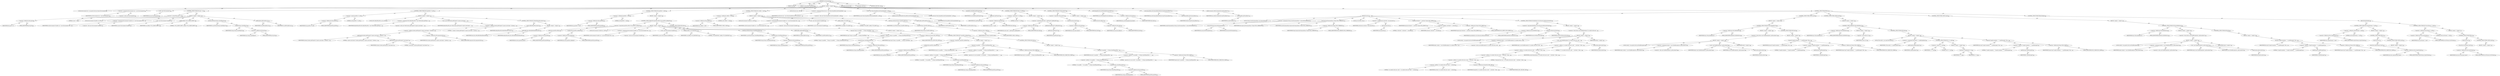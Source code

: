 digraph "runCommand" {  
"111669149703" [label = <(METHOD,runCommand)<SUB>296</SUB>> ]
"115964116998" [label = <(PARAM,this)<SUB>296</SUB>> ]
"115964117030" [label = <(PARAM,Commandline toExecute)<SUB>296</SUB>> ]
"25769803805" [label = <(BLOCK,&lt;empty&gt;,&lt;empty&gt;)<SUB>296</SUB>> ]
"94489280523" [label = <(LOCAL,Environment env: org.apache.tools.ant.types.Environment)<SUB>304</SUB>> ]
"30064771172" [label = <(&lt;operator&gt;.assignment,Environment env = new Environment())<SUB>304</SUB>> ]
"68719476870" [label = <(IDENTIFIER,env,Environment env = new Environment())<SUB>304</SUB>> ]
"30064771173" [label = <(&lt;operator&gt;.alloc,new Environment())<SUB>304</SUB>> ]
"30064771174" [label = <(&lt;init&gt;,new Environment())<SUB>304</SUB>> ]
"68719476871" [label = <(IDENTIFIER,env,new Environment())<SUB>304</SUB>> ]
"47244640267" [label = <(CONTROL_STRUCTURE,IF,if (port &gt; 0))<SUB>306</SUB>> ]
"30064771175" [label = <(&lt;operator&gt;.greaterThan,port &gt; 0)<SUB>306</SUB>> ]
"30064771176" [label = <(&lt;operator&gt;.fieldAccess,this.port)<SUB>306</SUB>> ]
"68719476872" [label = <(IDENTIFIER,this,port &gt; 0)> ]
"55834574878" [label = <(FIELD_IDENTIFIER,port,port)<SUB>306</SUB>> ]
"90194313230" [label = <(LITERAL,0,port &gt; 0)<SUB>306</SUB>> ]
"25769803806" [label = <(BLOCK,&lt;empty&gt;,&lt;empty&gt;)<SUB>306</SUB>> ]
"94489280524" [label = <(LOCAL,Environment.Variable var: ANY)<SUB>307</SUB>> ]
"30064771177" [label = <(&lt;operator&gt;.assignment,Environment.Variable var = new Environment.Vari...)<SUB>307</SUB>> ]
"68719476873" [label = <(IDENTIFIER,var,Environment.Variable var = new Environment.Vari...)<SUB>307</SUB>> ]
"30064771178" [label = <(&lt;operator&gt;.alloc,new Environment.Variable())<SUB>307</SUB>> ]
"30064771179" [label = <(&lt;init&gt;,new Environment.Variable())<SUB>307</SUB>> ]
"68719476874" [label = <(IDENTIFIER,var,new Environment.Variable())<SUB>307</SUB>> ]
"30064771180" [label = <(setKey,setKey(&quot;CVS_CLIENT_PORT&quot;))<SUB>308</SUB>> ]
"68719476875" [label = <(IDENTIFIER,var,setKey(&quot;CVS_CLIENT_PORT&quot;))<SUB>308</SUB>> ]
"90194313231" [label = <(LITERAL,&quot;CVS_CLIENT_PORT&quot;,setKey(&quot;CVS_CLIENT_PORT&quot;))<SUB>308</SUB>> ]
"30064771181" [label = <(setValue,setValue(String.valueOf(port)))<SUB>309</SUB>> ]
"68719476876" [label = <(IDENTIFIER,var,setValue(String.valueOf(port)))<SUB>309</SUB>> ]
"30064771182" [label = <(valueOf,String.valueOf(port))<SUB>309</SUB>> ]
"68719476877" [label = <(IDENTIFIER,String,String.valueOf(port))<SUB>309</SUB>> ]
"30064771183" [label = <(&lt;operator&gt;.fieldAccess,this.port)<SUB>309</SUB>> ]
"68719476878" [label = <(IDENTIFIER,this,String.valueOf(port))> ]
"55834574879" [label = <(FIELD_IDENTIFIER,port,port)<SUB>309</SUB>> ]
"30064771184" [label = <(addVariable,addVariable(var))<SUB>310</SUB>> ]
"68719476879" [label = <(IDENTIFIER,env,addVariable(var))<SUB>310</SUB>> ]
"68719476880" [label = <(IDENTIFIER,var,addVariable(var))<SUB>310</SUB>> ]
"47244640268" [label = <(CONTROL_STRUCTURE,IF,if (passFile == null))<SUB>317</SUB>> ]
"30064771185" [label = <(&lt;operator&gt;.equals,passFile == null)<SUB>317</SUB>> ]
"30064771186" [label = <(&lt;operator&gt;.fieldAccess,this.passFile)<SUB>317</SUB>> ]
"68719476881" [label = <(IDENTIFIER,this,passFile == null)> ]
"55834574880" [label = <(FIELD_IDENTIFIER,passFile,passFile)<SUB>317</SUB>> ]
"90194313232" [label = <(LITERAL,null,passFile == null)<SUB>317</SUB>> ]
"25769803807" [label = <(BLOCK,&lt;empty&gt;,&lt;empty&gt;)<SUB>317</SUB>> ]
"94489280525" [label = <(LOCAL,File defaultPassFile: java.io.File)<SUB>319</SUB>> ]
"30064771187" [label = <(&lt;operator&gt;.assignment,File defaultPassFile = new File(System.getPrope...)<SUB>319</SUB>> ]
"68719476882" [label = <(IDENTIFIER,defaultPassFile,File defaultPassFile = new File(System.getPrope...)<SUB>319</SUB>> ]
"30064771188" [label = <(&lt;operator&gt;.alloc,new File(System.getProperty(&quot;cygwin.user.home&quot;,...)<SUB>319</SUB>> ]
"30064771189" [label = <(&lt;init&gt;,new File(System.getProperty(&quot;cygwin.user.home&quot;,...)<SUB>319</SUB>> ]
"68719476883" [label = <(IDENTIFIER,defaultPassFile,new File(System.getProperty(&quot;cygwin.user.home&quot;,...)<SUB>319</SUB>> ]
"30064771190" [label = <(&lt;operator&gt;.addition,System.getProperty(&quot;cygwin.user.home&quot;, System.g...)<SUB>320</SUB>> ]
"30064771191" [label = <(&lt;operator&gt;.addition,System.getProperty(&quot;cygwin.user.home&quot;, System.g...)<SUB>320</SUB>> ]
"30064771192" [label = <(getProperty,System.getProperty(&quot;cygwin.user.home&quot;, System.g...)<SUB>320</SUB>> ]
"68719476884" [label = <(IDENTIFIER,System,System.getProperty(&quot;cygwin.user.home&quot;, System.g...)<SUB>320</SUB>> ]
"90194313233" [label = <(LITERAL,&quot;cygwin.user.home&quot;,System.getProperty(&quot;cygwin.user.home&quot;, System.g...)<SUB>320</SUB>> ]
"30064771193" [label = <(getProperty,System.getProperty(&quot;user.home&quot;))<SUB>321</SUB>> ]
"68719476885" [label = <(IDENTIFIER,System,System.getProperty(&quot;user.home&quot;))<SUB>321</SUB>> ]
"90194313234" [label = <(LITERAL,&quot;user.home&quot;,System.getProperty(&quot;user.home&quot;))<SUB>321</SUB>> ]
"30064771194" [label = <(&lt;operator&gt;.fieldAccess,File.separatorChar)<SUB>322</SUB>> ]
"68719476886" [label = <(IDENTIFIER,File,System.getProperty(&quot;cygwin.user.home&quot;, System.g...)<SUB>322</SUB>> ]
"55834574881" [label = <(FIELD_IDENTIFIER,separatorChar,separatorChar)<SUB>322</SUB>> ]
"90194313235" [label = <(LITERAL,&quot;.cvspass&quot;,System.getProperty(&quot;cygwin.user.home&quot;, System.g...)<SUB>322</SUB>> ]
"47244640269" [label = <(CONTROL_STRUCTURE,IF,if (defaultPassFile.exists()))<SUB>324</SUB>> ]
"30064771195" [label = <(exists,defaultPassFile.exists())<SUB>324</SUB>> ]
"68719476887" [label = <(IDENTIFIER,defaultPassFile,defaultPassFile.exists())<SUB>324</SUB>> ]
"25769803808" [label = <(BLOCK,&lt;empty&gt;,&lt;empty&gt;)<SUB>324</SUB>> ]
"30064771196" [label = <(setPassfile,this.setPassfile(defaultPassFile))<SUB>325</SUB>> ]
"68719476756" [label = <(IDENTIFIER,this,this.setPassfile(defaultPassFile))<SUB>325</SUB>> ]
"68719476888" [label = <(IDENTIFIER,defaultPassFile,this.setPassfile(defaultPassFile))<SUB>325</SUB>> ]
"47244640270" [label = <(CONTROL_STRUCTURE,IF,if (passFile != null))<SUB>329</SUB>> ]
"30064771197" [label = <(&lt;operator&gt;.notEquals,passFile != null)<SUB>329</SUB>> ]
"30064771198" [label = <(&lt;operator&gt;.fieldAccess,this.passFile)<SUB>329</SUB>> ]
"68719476889" [label = <(IDENTIFIER,this,passFile != null)> ]
"55834574882" [label = <(FIELD_IDENTIFIER,passFile,passFile)<SUB>329</SUB>> ]
"90194313236" [label = <(LITERAL,null,passFile != null)<SUB>329</SUB>> ]
"25769803809" [label = <(BLOCK,&lt;empty&gt;,&lt;empty&gt;)<SUB>329</SUB>> ]
"47244640271" [label = <(CONTROL_STRUCTURE,IF,if (passFile.isFile() &amp;&amp; passFile.canRead()))<SUB>330</SUB>> ]
"30064771199" [label = <(&lt;operator&gt;.logicalAnd,passFile.isFile() &amp;&amp; passFile.canRead())<SUB>330</SUB>> ]
"30064771200" [label = <(isFile,this.passFile.isFile())<SUB>330</SUB>> ]
"30064771201" [label = <(&lt;operator&gt;.fieldAccess,this.passFile)<SUB>330</SUB>> ]
"68719476890" [label = <(IDENTIFIER,this,this.passFile.isFile())> ]
"55834574883" [label = <(FIELD_IDENTIFIER,passFile,passFile)<SUB>330</SUB>> ]
"30064771202" [label = <(canRead,this.passFile.canRead())<SUB>330</SUB>> ]
"30064771203" [label = <(&lt;operator&gt;.fieldAccess,this.passFile)<SUB>330</SUB>> ]
"68719476891" [label = <(IDENTIFIER,this,this.passFile.canRead())> ]
"55834574884" [label = <(FIELD_IDENTIFIER,passFile,passFile)<SUB>330</SUB>> ]
"25769803810" [label = <(BLOCK,&lt;empty&gt;,&lt;empty&gt;)<SUB>330</SUB>> ]
"94489280526" [label = <(LOCAL,Environment.Variable var: ANY)<SUB>331</SUB>> ]
"30064771204" [label = <(&lt;operator&gt;.assignment,Environment.Variable var = new Environment.Vari...)<SUB>331</SUB>> ]
"68719476892" [label = <(IDENTIFIER,var,Environment.Variable var = new Environment.Vari...)<SUB>331</SUB>> ]
"30064771205" [label = <(&lt;operator&gt;.alloc,new Environment.Variable())<SUB>331</SUB>> ]
"30064771206" [label = <(&lt;init&gt;,new Environment.Variable())<SUB>331</SUB>> ]
"68719476893" [label = <(IDENTIFIER,var,new Environment.Variable())<SUB>331</SUB>> ]
"30064771207" [label = <(setKey,setKey(&quot;CVS_PASSFILE&quot;))<SUB>332</SUB>> ]
"68719476894" [label = <(IDENTIFIER,var,setKey(&quot;CVS_PASSFILE&quot;))<SUB>332</SUB>> ]
"90194313237" [label = <(LITERAL,&quot;CVS_PASSFILE&quot;,setKey(&quot;CVS_PASSFILE&quot;))<SUB>332</SUB>> ]
"30064771208" [label = <(setValue,setValue(String.valueOf(passFile)))<SUB>333</SUB>> ]
"68719476895" [label = <(IDENTIFIER,var,setValue(String.valueOf(passFile)))<SUB>333</SUB>> ]
"30064771209" [label = <(valueOf,String.valueOf(passFile))<SUB>333</SUB>> ]
"68719476896" [label = <(IDENTIFIER,String,String.valueOf(passFile))<SUB>333</SUB>> ]
"30064771210" [label = <(&lt;operator&gt;.fieldAccess,this.passFile)<SUB>333</SUB>> ]
"68719476897" [label = <(IDENTIFIER,this,String.valueOf(passFile))> ]
"55834574885" [label = <(FIELD_IDENTIFIER,passFile,passFile)<SUB>333</SUB>> ]
"30064771211" [label = <(addVariable,addVariable(var))<SUB>334</SUB>> ]
"68719476898" [label = <(IDENTIFIER,env,addVariable(var))<SUB>334</SUB>> ]
"68719476899" [label = <(IDENTIFIER,var,addVariable(var))<SUB>334</SUB>> ]
"30064771212" [label = <(log,log(&quot;Using cvs passfile: &quot; + String.valueOf(pas...)<SUB>335</SUB>> ]
"68719476757" [label = <(IDENTIFIER,this,log(&quot;Using cvs passfile: &quot; + String.valueOf(pas...)<SUB>335</SUB>> ]
"30064771213" [label = <(&lt;operator&gt;.addition,&quot;Using cvs passfile: &quot; + String.valueOf(passFile))<SUB>335</SUB>> ]
"90194313238" [label = <(LITERAL,&quot;Using cvs passfile: &quot;,&quot;Using cvs passfile: &quot; + String.valueOf(passFile))<SUB>335</SUB>> ]
"30064771214" [label = <(valueOf,String.valueOf(passFile))<SUB>335</SUB>> ]
"68719476900" [label = <(IDENTIFIER,String,String.valueOf(passFile))<SUB>335</SUB>> ]
"30064771215" [label = <(&lt;operator&gt;.fieldAccess,this.passFile)<SUB>335</SUB>> ]
"68719476901" [label = <(IDENTIFIER,this,String.valueOf(passFile))> ]
"55834574886" [label = <(FIELD_IDENTIFIER,passFile,passFile)<SUB>335</SUB>> ]
"30064771216" [label = <(&lt;operator&gt;.fieldAccess,Project.MSG_INFO)<SUB>336</SUB>> ]
"68719476902" [label = <(IDENTIFIER,Project,log(&quot;Using cvs passfile: &quot; + String.valueOf(pas...)<SUB>336</SUB>> ]
"55834574887" [label = <(FIELD_IDENTIFIER,MSG_INFO,MSG_INFO)<SUB>336</SUB>> ]
"47244640272" [label = <(CONTROL_STRUCTURE,ELSE,else)<SUB>337</SUB>> ]
"25769803811" [label = <(BLOCK,&lt;empty&gt;,&lt;empty&gt;)<SUB>337</SUB>> ]
"47244640273" [label = <(CONTROL_STRUCTURE,IF,if (!passFile.canRead()))<SUB>337</SUB>> ]
"30064771217" [label = <(&lt;operator&gt;.logicalNot,!passFile.canRead())<SUB>337</SUB>> ]
"30064771218" [label = <(canRead,this.passFile.canRead())<SUB>337</SUB>> ]
"30064771219" [label = <(&lt;operator&gt;.fieldAccess,this.passFile)<SUB>337</SUB>> ]
"68719476903" [label = <(IDENTIFIER,this,this.passFile.canRead())> ]
"55834574888" [label = <(FIELD_IDENTIFIER,passFile,passFile)<SUB>337</SUB>> ]
"25769803812" [label = <(BLOCK,&lt;empty&gt;,&lt;empty&gt;)<SUB>337</SUB>> ]
"30064771220" [label = <(log,log(&quot;cvs passfile: &quot; + String.valueOf(passFile)...)<SUB>338</SUB>> ]
"68719476758" [label = <(IDENTIFIER,this,log(&quot;cvs passfile: &quot; + String.valueOf(passFile)...)<SUB>338</SUB>> ]
"30064771221" [label = <(&lt;operator&gt;.addition,&quot;cvs passfile: &quot; + String.valueOf(passFile) + &quot;...)<SUB>338</SUB>> ]
"30064771222" [label = <(&lt;operator&gt;.addition,&quot;cvs passfile: &quot; + String.valueOf(passFile))<SUB>338</SUB>> ]
"90194313239" [label = <(LITERAL,&quot;cvs passfile: &quot;,&quot;cvs passfile: &quot; + String.valueOf(passFile))<SUB>338</SUB>> ]
"30064771223" [label = <(valueOf,String.valueOf(passFile))<SUB>338</SUB>> ]
"68719476904" [label = <(IDENTIFIER,String,String.valueOf(passFile))<SUB>338</SUB>> ]
"30064771224" [label = <(&lt;operator&gt;.fieldAccess,this.passFile)<SUB>338</SUB>> ]
"68719476905" [label = <(IDENTIFIER,this,String.valueOf(passFile))> ]
"55834574889" [label = <(FIELD_IDENTIFIER,passFile,passFile)<SUB>338</SUB>> ]
"90194313240" [label = <(LITERAL,&quot; ignored as it is not readable&quot;,&quot;cvs passfile: &quot; + String.valueOf(passFile) + &quot;...)<SUB>339</SUB>> ]
"30064771225" [label = <(&lt;operator&gt;.fieldAccess,Project.MSG_WARN)<SUB>340</SUB>> ]
"68719476906" [label = <(IDENTIFIER,Project,log(&quot;cvs passfile: &quot; + String.valueOf(passFile)...)<SUB>340</SUB>> ]
"55834574890" [label = <(FIELD_IDENTIFIER,MSG_WARN,MSG_WARN)<SUB>340</SUB>> ]
"47244640274" [label = <(CONTROL_STRUCTURE,ELSE,else)<SUB>341</SUB>> ]
"25769803813" [label = <(BLOCK,&lt;empty&gt;,&lt;empty&gt;)<SUB>341</SUB>> ]
"30064771226" [label = <(log,log(&quot;cvs passfile: &quot; + String.valueOf(passFile)...)<SUB>342</SUB>> ]
"68719476759" [label = <(IDENTIFIER,this,log(&quot;cvs passfile: &quot; + String.valueOf(passFile)...)<SUB>342</SUB>> ]
"30064771227" [label = <(&lt;operator&gt;.addition,&quot;cvs passfile: &quot; + String.valueOf(passFile) + &quot;...)<SUB>342</SUB>> ]
"30064771228" [label = <(&lt;operator&gt;.addition,&quot;cvs passfile: &quot; + String.valueOf(passFile))<SUB>342</SUB>> ]
"90194313241" [label = <(LITERAL,&quot;cvs passfile: &quot;,&quot;cvs passfile: &quot; + String.valueOf(passFile))<SUB>342</SUB>> ]
"30064771229" [label = <(valueOf,String.valueOf(passFile))<SUB>342</SUB>> ]
"68719476907" [label = <(IDENTIFIER,String,String.valueOf(passFile))<SUB>342</SUB>> ]
"30064771230" [label = <(&lt;operator&gt;.fieldAccess,this.passFile)<SUB>342</SUB>> ]
"68719476908" [label = <(IDENTIFIER,this,String.valueOf(passFile))> ]
"55834574891" [label = <(FIELD_IDENTIFIER,passFile,passFile)<SUB>342</SUB>> ]
"90194313242" [label = <(LITERAL,&quot; ignored as it is not a file&quot;,&quot;cvs passfile: &quot; + String.valueOf(passFile) + &quot;...)<SUB>343</SUB>> ]
"30064771231" [label = <(&lt;operator&gt;.fieldAccess,Project.MSG_WARN)<SUB>344</SUB>> ]
"68719476909" [label = <(IDENTIFIER,Project,log(&quot;cvs passfile: &quot; + String.valueOf(passFile)...)<SUB>344</SUB>> ]
"55834574892" [label = <(FIELD_IDENTIFIER,MSG_WARN,MSG_WARN)<SUB>344</SUB>> ]
"47244640275" [label = <(CONTROL_STRUCTURE,IF,if (cvsRsh != null))<SUB>348</SUB>> ]
"30064771232" [label = <(&lt;operator&gt;.notEquals,cvsRsh != null)<SUB>348</SUB>> ]
"30064771233" [label = <(&lt;operator&gt;.fieldAccess,this.cvsRsh)<SUB>348</SUB>> ]
"68719476910" [label = <(IDENTIFIER,this,cvsRsh != null)> ]
"55834574893" [label = <(FIELD_IDENTIFIER,cvsRsh,cvsRsh)<SUB>348</SUB>> ]
"90194313243" [label = <(LITERAL,null,cvsRsh != null)<SUB>348</SUB>> ]
"25769803814" [label = <(BLOCK,&lt;empty&gt;,&lt;empty&gt;)<SUB>348</SUB>> ]
"94489280527" [label = <(LOCAL,Environment.Variable var: ANY)<SUB>349</SUB>> ]
"30064771234" [label = <(&lt;operator&gt;.assignment,Environment.Variable var = new Environment.Vari...)<SUB>349</SUB>> ]
"68719476911" [label = <(IDENTIFIER,var,Environment.Variable var = new Environment.Vari...)<SUB>349</SUB>> ]
"30064771235" [label = <(&lt;operator&gt;.alloc,new Environment.Variable())<SUB>349</SUB>> ]
"30064771236" [label = <(&lt;init&gt;,new Environment.Variable())<SUB>349</SUB>> ]
"68719476912" [label = <(IDENTIFIER,var,new Environment.Variable())<SUB>349</SUB>> ]
"30064771237" [label = <(setKey,setKey(&quot;CVS_RSH&quot;))<SUB>350</SUB>> ]
"68719476913" [label = <(IDENTIFIER,var,setKey(&quot;CVS_RSH&quot;))<SUB>350</SUB>> ]
"90194313244" [label = <(LITERAL,&quot;CVS_RSH&quot;,setKey(&quot;CVS_RSH&quot;))<SUB>350</SUB>> ]
"30064771238" [label = <(setValue,setValue(String.valueOf(cvsRsh)))<SUB>351</SUB>> ]
"68719476914" [label = <(IDENTIFIER,var,setValue(String.valueOf(cvsRsh)))<SUB>351</SUB>> ]
"30064771239" [label = <(valueOf,String.valueOf(cvsRsh))<SUB>351</SUB>> ]
"68719476915" [label = <(IDENTIFIER,String,String.valueOf(cvsRsh))<SUB>351</SUB>> ]
"30064771240" [label = <(&lt;operator&gt;.fieldAccess,this.cvsRsh)<SUB>351</SUB>> ]
"68719476916" [label = <(IDENTIFIER,this,String.valueOf(cvsRsh))> ]
"55834574894" [label = <(FIELD_IDENTIFIER,cvsRsh,cvsRsh)<SUB>351</SUB>> ]
"30064771241" [label = <(addVariable,addVariable(var))<SUB>352</SUB>> ]
"68719476917" [label = <(IDENTIFIER,env,addVariable(var))<SUB>352</SUB>> ]
"68719476918" [label = <(IDENTIFIER,var,addVariable(var))<SUB>352</SUB>> ]
"94489280528" [label = <(LOCAL,Execute exe: ANY)<SUB>359</SUB>> ]
"30064771242" [label = <(&lt;operator&gt;.assignment,Execute exe = new Execute(getExecuteStreamHandl...)<SUB>359</SUB>> ]
"68719476919" [label = <(IDENTIFIER,exe,Execute exe = new Execute(getExecuteStreamHandl...)<SUB>359</SUB>> ]
"30064771243" [label = <(&lt;operator&gt;.alloc,new Execute(getExecuteStreamHandler(), null))<SUB>359</SUB>> ]
"30064771244" [label = <(&lt;init&gt;,new Execute(getExecuteStreamHandler(), null))<SUB>359</SUB>> ]
"68719476920" [label = <(IDENTIFIER,exe,new Execute(getExecuteStreamHandler(), null))<SUB>359</SUB>> ]
"30064771245" [label = <(getExecuteStreamHandler,this.getExecuteStreamHandler())<SUB>359</SUB>> ]
"68719476760" [label = <(IDENTIFIER,this,this.getExecuteStreamHandler())<SUB>359</SUB>> ]
"90194313245" [label = <(LITERAL,null,new Execute(getExecuteStreamHandler(), null))<SUB>359</SUB>> ]
"30064771246" [label = <(setAntRun,setAntRun(getProject()))<SUB>361</SUB>> ]
"68719476921" [label = <(IDENTIFIER,exe,setAntRun(getProject()))<SUB>361</SUB>> ]
"30064771247" [label = <(getProject,getProject())<SUB>361</SUB>> ]
"68719476761" [label = <(IDENTIFIER,this,getProject())<SUB>361</SUB>> ]
"47244640276" [label = <(CONTROL_STRUCTURE,IF,if (dest == null))<SUB>362</SUB>> ]
"30064771248" [label = <(&lt;operator&gt;.equals,dest == null)<SUB>362</SUB>> ]
"30064771249" [label = <(&lt;operator&gt;.fieldAccess,this.dest)<SUB>362</SUB>> ]
"68719476922" [label = <(IDENTIFIER,this,dest == null)> ]
"55834574895" [label = <(FIELD_IDENTIFIER,dest,dest)<SUB>362</SUB>> ]
"90194313246" [label = <(LITERAL,null,dest == null)<SUB>362</SUB>> ]
"25769803815" [label = <(BLOCK,&lt;empty&gt;,&lt;empty&gt;)<SUB>362</SUB>> ]
"30064771250" [label = <(&lt;operator&gt;.assignment,this.dest = getProject().getBaseDir())<SUB>363</SUB>> ]
"30064771251" [label = <(&lt;operator&gt;.fieldAccess,this.dest)<SUB>363</SUB>> ]
"68719476923" [label = <(IDENTIFIER,this,this.dest = getProject().getBaseDir())> ]
"55834574896" [label = <(FIELD_IDENTIFIER,dest,dest)<SUB>363</SUB>> ]
"30064771252" [label = <(getBaseDir,getProject().getBaseDir())<SUB>363</SUB>> ]
"30064771253" [label = <(getProject,getProject())<SUB>363</SUB>> ]
"68719476762" [label = <(IDENTIFIER,this,getProject())<SUB>363</SUB>> ]
"47244640277" [label = <(CONTROL_STRUCTURE,IF,if (!dest.exists()))<SUB>366</SUB>> ]
"30064771254" [label = <(&lt;operator&gt;.logicalNot,!dest.exists())<SUB>366</SUB>> ]
"30064771255" [label = <(exists,this.dest.exists())<SUB>366</SUB>> ]
"30064771256" [label = <(&lt;operator&gt;.fieldAccess,this.dest)<SUB>366</SUB>> ]
"68719476924" [label = <(IDENTIFIER,this,this.dest.exists())> ]
"55834574897" [label = <(FIELD_IDENTIFIER,dest,dest)<SUB>366</SUB>> ]
"25769803816" [label = <(BLOCK,&lt;empty&gt;,&lt;empty&gt;)<SUB>366</SUB>> ]
"30064771257" [label = <(mkdirs,this.dest.mkdirs())<SUB>367</SUB>> ]
"30064771258" [label = <(&lt;operator&gt;.fieldAccess,this.dest)<SUB>367</SUB>> ]
"68719476925" [label = <(IDENTIFIER,this,this.dest.mkdirs())> ]
"55834574898" [label = <(FIELD_IDENTIFIER,dest,dest)<SUB>367</SUB>> ]
"30064771259" [label = <(setWorkingDirectory,setWorkingDirectory(dest))<SUB>370</SUB>> ]
"68719476926" [label = <(IDENTIFIER,exe,setWorkingDirectory(dest))<SUB>370</SUB>> ]
"30064771260" [label = <(&lt;operator&gt;.fieldAccess,this.dest)<SUB>370</SUB>> ]
"68719476927" [label = <(IDENTIFIER,this,setWorkingDirectory(dest))> ]
"55834574899" [label = <(FIELD_IDENTIFIER,dest,dest)<SUB>370</SUB>> ]
"30064771261" [label = <(setCommandline,setCommandline(toExecute.getCommandline()))<SUB>371</SUB>> ]
"68719476928" [label = <(IDENTIFIER,exe,setCommandline(toExecute.getCommandline()))<SUB>371</SUB>> ]
"30064771262" [label = <(getCommandline,getCommandline())<SUB>371</SUB>> ]
"68719476929" [label = <(IDENTIFIER,toExecute,getCommandline())<SUB>371</SUB>> ]
"30064771263" [label = <(setEnvironment,setEnvironment(env.getVariables()))<SUB>372</SUB>> ]
"68719476930" [label = <(IDENTIFIER,exe,setEnvironment(env.getVariables()))<SUB>372</SUB>> ]
"30064771264" [label = <(getVariables,getVariables())<SUB>372</SUB>> ]
"68719476931" [label = <(IDENTIFIER,env,getVariables())<SUB>372</SUB>> ]
"47244640278" [label = <(CONTROL_STRUCTURE,TRY,try)<SUB>374</SUB>> ]
"25769803817" [label = <(BLOCK,try,try)<SUB>374</SUB>> ]
"94489280529" [label = <(LOCAL,String actualCommandLine: java.lang.String)<SUB>375</SUB>> ]
"30064771265" [label = <(&lt;operator&gt;.assignment,String actualCommandLine = executeToString(exe))<SUB>375</SUB>> ]
"68719476932" [label = <(IDENTIFIER,actualCommandLine,String actualCommandLine = executeToString(exe))<SUB>375</SUB>> ]
"30064771266" [label = <(executeToString,executeToString(exe))<SUB>375</SUB>> ]
"68719476763" [label = <(IDENTIFIER,this,executeToString(exe))<SUB>375</SUB>> ]
"68719476933" [label = <(IDENTIFIER,exe,executeToString(exe))<SUB>375</SUB>> ]
"30064771267" [label = <(log,log(actualCommandLine, Project.MSG_VERBOSE))<SUB>376</SUB>> ]
"68719476764" [label = <(IDENTIFIER,this,log(actualCommandLine, Project.MSG_VERBOSE))<SUB>376</SUB>> ]
"68719476934" [label = <(IDENTIFIER,actualCommandLine,log(actualCommandLine, Project.MSG_VERBOSE))<SUB>376</SUB>> ]
"30064771268" [label = <(&lt;operator&gt;.fieldAccess,Project.MSG_VERBOSE)<SUB>376</SUB>> ]
"68719476935" [label = <(IDENTIFIER,Project,log(actualCommandLine, Project.MSG_VERBOSE))<SUB>376</SUB>> ]
"55834574900" [label = <(FIELD_IDENTIFIER,MSG_VERBOSE,MSG_VERBOSE)<SUB>376</SUB>> ]
"94489280530" [label = <(LOCAL,int retCode: int)<SUB>377</SUB>> ]
"30064771269" [label = <(&lt;operator&gt;.assignment,int retCode = exe.execute())<SUB>377</SUB>> ]
"68719476936" [label = <(IDENTIFIER,retCode,int retCode = exe.execute())<SUB>377</SUB>> ]
"30064771270" [label = <(execute,execute())<SUB>377</SUB>> ]
"68719476937" [label = <(IDENTIFIER,exe,execute())<SUB>377</SUB>> ]
"30064771271" [label = <(log,log(&quot;retCode=&quot; + retCode, Project.MSG_DEBUG))<SUB>378</SUB>> ]
"68719476765" [label = <(IDENTIFIER,this,log(&quot;retCode=&quot; + retCode, Project.MSG_DEBUG))<SUB>378</SUB>> ]
"30064771272" [label = <(&lt;operator&gt;.addition,&quot;retCode=&quot; + retCode)<SUB>378</SUB>> ]
"90194313247" [label = <(LITERAL,&quot;retCode=&quot;,&quot;retCode=&quot; + retCode)<SUB>378</SUB>> ]
"68719476938" [label = <(IDENTIFIER,retCode,&quot;retCode=&quot; + retCode)<SUB>378</SUB>> ]
"30064771273" [label = <(&lt;operator&gt;.fieldAccess,Project.MSG_DEBUG)<SUB>378</SUB>> ]
"68719476939" [label = <(IDENTIFIER,Project,log(&quot;retCode=&quot; + retCode, Project.MSG_DEBUG))<SUB>378</SUB>> ]
"55834574901" [label = <(FIELD_IDENTIFIER,MSG_DEBUG,MSG_DEBUG)<SUB>378</SUB>> ]
"47244640279" [label = <(CONTROL_STRUCTURE,IF,if (failOnError &amp;&amp; Execute.isFailure(retCode)))<SUB>380</SUB>> ]
"30064771274" [label = <(&lt;operator&gt;.logicalAnd,failOnError &amp;&amp; Execute.isFailure(retCode))<SUB>380</SUB>> ]
"30064771275" [label = <(&lt;operator&gt;.fieldAccess,this.failOnError)<SUB>380</SUB>> ]
"68719476940" [label = <(IDENTIFIER,this,failOnError &amp;&amp; Execute.isFailure(retCode))> ]
"55834574902" [label = <(FIELD_IDENTIFIER,failOnError,failOnError)<SUB>380</SUB>> ]
"30064771276" [label = <(isFailure,isFailure(retCode))<SUB>380</SUB>> ]
"68719476941" [label = <(IDENTIFIER,Execute,isFailure(retCode))<SUB>380</SUB>> ]
"68719476942" [label = <(IDENTIFIER,retCode,isFailure(retCode))<SUB>380</SUB>> ]
"25769803818" [label = <(BLOCK,&lt;empty&gt;,&lt;empty&gt;)<SUB>380</SUB>> ]
"30064771277" [label = <(&lt;operator&gt;.throw,throw new BuildException(&quot;cvs exited with error...)<SUB>381</SUB>> ]
"25769803819" [label = <(BLOCK,&lt;empty&gt;,&lt;empty&gt;)<SUB>381</SUB>> ]
"94489280531" [label = <(LOCAL,$obj11: org.apache.tools.ant.BuildException)<SUB>381</SUB>> ]
"30064771278" [label = <(&lt;operator&gt;.assignment,$obj11 = new BuildException(&quot;cvs exited with er...)<SUB>381</SUB>> ]
"68719476943" [label = <(IDENTIFIER,$obj11,$obj11 = new BuildException(&quot;cvs exited with er...)<SUB>381</SUB>> ]
"30064771279" [label = <(&lt;operator&gt;.alloc,new BuildException(&quot;cvs exited with error code ...)<SUB>381</SUB>> ]
"30064771280" [label = <(&lt;init&gt;,new BuildException(&quot;cvs exited with error code ...)<SUB>381</SUB>> ]
"68719476944" [label = <(IDENTIFIER,$obj11,new BuildException(&quot;cvs exited with error code ...)<SUB>381</SUB>> ]
"30064771281" [label = <(&lt;operator&gt;.addition,&quot;cvs exited with error code &quot; + retCode + Strin...)<SUB>381</SUB>> ]
"30064771282" [label = <(&lt;operator&gt;.addition,&quot;cvs exited with error code &quot; + retCode + Strin...)<SUB>381</SUB>> ]
"30064771283" [label = <(&lt;operator&gt;.addition,&quot;cvs exited with error code &quot; + retCode + Strin...)<SUB>381</SUB>> ]
"30064771284" [label = <(&lt;operator&gt;.addition,&quot;cvs exited with error code &quot; + retCode + Strin...)<SUB>381</SUB>> ]
"30064771285" [label = <(&lt;operator&gt;.addition,&quot;cvs exited with error code &quot; + retCode)<SUB>381</SUB>> ]
"90194313248" [label = <(LITERAL,&quot;cvs exited with error code &quot;,&quot;cvs exited with error code &quot; + retCode)<SUB>381</SUB>> ]
"68719476945" [label = <(IDENTIFIER,retCode,&quot;cvs exited with error code &quot; + retCode)<SUB>382</SUB>> ]
"30064771286" [label = <(&lt;operator&gt;.fieldAccess,StringUtils.LINE_SEP)<SUB>383</SUB>> ]
"68719476946" [label = <(IDENTIFIER,StringUtils,&quot;cvs exited with error code &quot; + retCode + Strin...)<SUB>383</SUB>> ]
"55834574903" [label = <(FIELD_IDENTIFIER,LINE_SEP,LINE_SEP)<SUB>383</SUB>> ]
"90194313249" [label = <(LITERAL,&quot;Command line was [&quot;,&quot;cvs exited with error code &quot; + retCode + Strin...)<SUB>384</SUB>> ]
"68719476947" [label = <(IDENTIFIER,actualCommandLine,&quot;cvs exited with error code &quot; + retCode + Strin...)<SUB>385</SUB>> ]
"90194313250" [label = <(LITERAL,&quot;]&quot;,&quot;cvs exited with error code &quot; + retCode + Strin...)<SUB>385</SUB>> ]
"30064771287" [label = <(getLocation,getLocation())<SUB>385</SUB>> ]
"68719476766" [label = <(IDENTIFIER,this,getLocation())<SUB>385</SUB>> ]
"68719476948" [label = <(IDENTIFIER,$obj11,&lt;empty&gt;)<SUB>381</SUB>> ]
"47244640280" [label = <(CONTROL_STRUCTURE,CATCH,catch)<SUB>387</SUB>> ]
"25769803820" [label = <(BLOCK,&lt;empty&gt;,&lt;empty&gt;)<SUB>387</SUB>> ]
"47244640281" [label = <(CONTROL_STRUCTURE,IF,if (this.failOnError))<SUB>388</SUB>> ]
"30064771288" [label = <(&lt;operator&gt;.fieldAccess,this.failOnError)<SUB>388</SUB>> ]
"68719476949" [label = <(IDENTIFIER,this,if (this.failOnError))> ]
"55834574904" [label = <(FIELD_IDENTIFIER,failOnError,failOnError)<SUB>388</SUB>> ]
"25769803821" [label = <(BLOCK,&lt;empty&gt;,&lt;empty&gt;)<SUB>388</SUB>> ]
"30064771289" [label = <(&lt;operator&gt;.throw,throw new BuildException(e, getLocation());)<SUB>389</SUB>> ]
"25769803822" [label = <(BLOCK,&lt;empty&gt;,&lt;empty&gt;)<SUB>389</SUB>> ]
"94489280532" [label = <(LOCAL,$obj12: org.apache.tools.ant.BuildException)<SUB>389</SUB>> ]
"30064771290" [label = <(&lt;operator&gt;.assignment,$obj12 = new BuildException(e, getLocation()))<SUB>389</SUB>> ]
"68719476950" [label = <(IDENTIFIER,$obj12,$obj12 = new BuildException(e, getLocation()))<SUB>389</SUB>> ]
"30064771291" [label = <(&lt;operator&gt;.alloc,new BuildException(e, getLocation()))<SUB>389</SUB>> ]
"30064771292" [label = <(&lt;init&gt;,new BuildException(e, getLocation()))<SUB>389</SUB>> ]
"68719476951" [label = <(IDENTIFIER,$obj12,new BuildException(e, getLocation()))<SUB>389</SUB>> ]
"68719476952" [label = <(IDENTIFIER,e,new BuildException(e, getLocation()))<SUB>389</SUB>> ]
"30064771293" [label = <(getLocation,getLocation())<SUB>389</SUB>> ]
"68719476767" [label = <(IDENTIFIER,this,getLocation())<SUB>389</SUB>> ]
"68719476953" [label = <(IDENTIFIER,$obj12,&lt;empty&gt;)<SUB>389</SUB>> ]
"47244640282" [label = <(CONTROL_STRUCTURE,ELSE,else)<SUB>390</SUB>> ]
"25769803823" [label = <(BLOCK,&lt;empty&gt;,&lt;empty&gt;)<SUB>390</SUB>> ]
"30064771294" [label = <(log,log(&quot;Caught exception: &quot; + e.getMessage(), Proj...)<SUB>391</SUB>> ]
"68719476768" [label = <(IDENTIFIER,this,log(&quot;Caught exception: &quot; + e.getMessage(), Proj...)<SUB>391</SUB>> ]
"30064771295" [label = <(&lt;operator&gt;.addition,&quot;Caught exception: &quot; + e.getMessage())<SUB>391</SUB>> ]
"90194313251" [label = <(LITERAL,&quot;Caught exception: &quot;,&quot;Caught exception: &quot; + e.getMessage())<SUB>391</SUB>> ]
"30064771296" [label = <(getMessage,e.getMessage())<SUB>391</SUB>> ]
"68719476954" [label = <(IDENTIFIER,e,e.getMessage())<SUB>391</SUB>> ]
"30064771297" [label = <(&lt;operator&gt;.fieldAccess,Project.MSG_WARN)<SUB>391</SUB>> ]
"68719476955" [label = <(IDENTIFIER,Project,log(&quot;Caught exception: &quot; + e.getMessage(), Proj...)<SUB>391</SUB>> ]
"55834574905" [label = <(FIELD_IDENTIFIER,MSG_WARN,MSG_WARN)<SUB>391</SUB>> ]
"47244640283" [label = <(CONTROL_STRUCTURE,CATCH,catch)<SUB>393</SUB>> ]
"25769803824" [label = <(BLOCK,&lt;empty&gt;,&lt;empty&gt;)<SUB>393</SUB>> ]
"47244640284" [label = <(CONTROL_STRUCTURE,IF,if (this.failOnError))<SUB>394</SUB>> ]
"30064771298" [label = <(&lt;operator&gt;.fieldAccess,this.failOnError)<SUB>394</SUB>> ]
"68719476956" [label = <(IDENTIFIER,this,if (this.failOnError))> ]
"55834574906" [label = <(FIELD_IDENTIFIER,failOnError,failOnError)<SUB>394</SUB>> ]
"25769803825" [label = <(BLOCK,&lt;empty&gt;,&lt;empty&gt;)<SUB>394</SUB>> ]
"30064771299" [label = <(&lt;operator&gt;.throw,throw (e);)<SUB>395</SUB>> ]
"68719476957" [label = <(IDENTIFIER,e,throw (e);)<SUB>395</SUB>> ]
"47244640285" [label = <(CONTROL_STRUCTURE,ELSE,else)<SUB>396</SUB>> ]
"25769803826" [label = <(BLOCK,&lt;empty&gt;,&lt;empty&gt;)<SUB>396</SUB>> ]
"94489280533" [label = <(LOCAL,Throwable t: java.lang.Throwable)<SUB>397</SUB>> ]
"30064771300" [label = <(&lt;operator&gt;.assignment,Throwable t = e.getException())<SUB>397</SUB>> ]
"68719476958" [label = <(IDENTIFIER,t,Throwable t = e.getException())<SUB>397</SUB>> ]
"30064771301" [label = <(getException,getException())<SUB>397</SUB>> ]
"68719476959" [label = <(IDENTIFIER,e,getException())<SUB>397</SUB>> ]
"47244640286" [label = <(CONTROL_STRUCTURE,IF,if (t == null))<SUB>398</SUB>> ]
"30064771302" [label = <(&lt;operator&gt;.equals,t == null)<SUB>398</SUB>> ]
"68719476960" [label = <(IDENTIFIER,t,t == null)<SUB>398</SUB>> ]
"90194313252" [label = <(LITERAL,null,t == null)<SUB>398</SUB>> ]
"25769803827" [label = <(BLOCK,&lt;empty&gt;,&lt;empty&gt;)<SUB>398</SUB>> ]
"30064771303" [label = <(&lt;operator&gt;.assignment,t = e)<SUB>399</SUB>> ]
"68719476961" [label = <(IDENTIFIER,t,t = e)<SUB>399</SUB>> ]
"68719476962" [label = <(IDENTIFIER,e,t = e)<SUB>399</SUB>> ]
"30064771304" [label = <(log,log(&quot;Caught exception: &quot; + t.getMessage(), Proj...)<SUB>401</SUB>> ]
"68719476769" [label = <(IDENTIFIER,this,log(&quot;Caught exception: &quot; + t.getMessage(), Proj...)<SUB>401</SUB>> ]
"30064771305" [label = <(&lt;operator&gt;.addition,&quot;Caught exception: &quot; + t.getMessage())<SUB>401</SUB>> ]
"90194313253" [label = <(LITERAL,&quot;Caught exception: &quot;,&quot;Caught exception: &quot; + t.getMessage())<SUB>401</SUB>> ]
"30064771306" [label = <(getMessage,t.getMessage())<SUB>401</SUB>> ]
"68719476963" [label = <(IDENTIFIER,t,t.getMessage())<SUB>401</SUB>> ]
"30064771307" [label = <(&lt;operator&gt;.fieldAccess,Project.MSG_WARN)<SUB>401</SUB>> ]
"68719476964" [label = <(IDENTIFIER,Project,log(&quot;Caught exception: &quot; + t.getMessage(), Proj...)<SUB>401</SUB>> ]
"55834574907" [label = <(FIELD_IDENTIFIER,MSG_WARN,MSG_WARN)<SUB>401</SUB>> ]
"47244640287" [label = <(CONTROL_STRUCTURE,CATCH,catch)<SUB>403</SUB>> ]
"25769803828" [label = <(BLOCK,&lt;empty&gt;,&lt;empty&gt;)<SUB>403</SUB>> ]
"47244640288" [label = <(CONTROL_STRUCTURE,IF,if (this.failOnError))<SUB>404</SUB>> ]
"30064771308" [label = <(&lt;operator&gt;.fieldAccess,this.failOnError)<SUB>404</SUB>> ]
"68719476965" [label = <(IDENTIFIER,this,if (this.failOnError))> ]
"55834574908" [label = <(FIELD_IDENTIFIER,failOnError,failOnError)<SUB>404</SUB>> ]
"25769803829" [label = <(BLOCK,&lt;empty&gt;,&lt;empty&gt;)<SUB>404</SUB>> ]
"30064771309" [label = <(&lt;operator&gt;.throw,throw new BuildException(e, getLocation());)<SUB>405</SUB>> ]
"25769803830" [label = <(BLOCK,&lt;empty&gt;,&lt;empty&gt;)<SUB>405</SUB>> ]
"94489280534" [label = <(LOCAL,$obj13: org.apache.tools.ant.BuildException)<SUB>405</SUB>> ]
"30064771310" [label = <(&lt;operator&gt;.assignment,$obj13 = new BuildException(e, getLocation()))<SUB>405</SUB>> ]
"68719476966" [label = <(IDENTIFIER,$obj13,$obj13 = new BuildException(e, getLocation()))<SUB>405</SUB>> ]
"30064771311" [label = <(&lt;operator&gt;.alloc,new BuildException(e, getLocation()))<SUB>405</SUB>> ]
"30064771312" [label = <(&lt;init&gt;,new BuildException(e, getLocation()))<SUB>405</SUB>> ]
"68719476967" [label = <(IDENTIFIER,$obj13,new BuildException(e, getLocation()))<SUB>405</SUB>> ]
"68719476968" [label = <(IDENTIFIER,e,new BuildException(e, getLocation()))<SUB>405</SUB>> ]
"30064771313" [label = <(getLocation,getLocation())<SUB>405</SUB>> ]
"68719476770" [label = <(IDENTIFIER,this,getLocation())<SUB>405</SUB>> ]
"68719476969" [label = <(IDENTIFIER,$obj13,&lt;empty&gt;)<SUB>405</SUB>> ]
"47244640289" [label = <(CONTROL_STRUCTURE,ELSE,else)<SUB>406</SUB>> ]
"25769803831" [label = <(BLOCK,&lt;empty&gt;,&lt;empty&gt;)<SUB>406</SUB>> ]
"30064771314" [label = <(log,log(&quot;Caught exception: &quot; + e.getMessage(), Proj...)<SUB>407</SUB>> ]
"68719476771" [label = <(IDENTIFIER,this,log(&quot;Caught exception: &quot; + e.getMessage(), Proj...)<SUB>407</SUB>> ]
"30064771315" [label = <(&lt;operator&gt;.addition,&quot;Caught exception: &quot; + e.getMessage())<SUB>407</SUB>> ]
"90194313254" [label = <(LITERAL,&quot;Caught exception: &quot;,&quot;Caught exception: &quot; + e.getMessage())<SUB>407</SUB>> ]
"30064771316" [label = <(getMessage,e.getMessage())<SUB>407</SUB>> ]
"68719476970" [label = <(IDENTIFIER,e,e.getMessage())<SUB>407</SUB>> ]
"30064771317" [label = <(&lt;operator&gt;.fieldAccess,Project.MSG_WARN)<SUB>407</SUB>> ]
"68719476971" [label = <(IDENTIFIER,Project,log(&quot;Caught exception: &quot; + e.getMessage(), Proj...)<SUB>407</SUB>> ]
"55834574909" [label = <(FIELD_IDENTIFIER,MSG_WARN,MSG_WARN)<SUB>407</SUB>> ]
"47244640290" [label = <(CONTROL_STRUCTURE,FINALLY,finally)<SUB>409</SUB>> ]
"25769803832" [label = <(BLOCK,finally,finally)<SUB>409</SUB>> ]
"47244640291" [label = <(CONTROL_STRUCTURE,IF,if (outputStream != null))<SUB>410</SUB>> ]
"30064771318" [label = <(&lt;operator&gt;.notEquals,outputStream != null)<SUB>410</SUB>> ]
"30064771319" [label = <(&lt;operator&gt;.fieldAccess,this.outputStream)<SUB>410</SUB>> ]
"68719476972" [label = <(IDENTIFIER,this,outputStream != null)> ]
"55834574910" [label = <(FIELD_IDENTIFIER,outputStream,outputStream)<SUB>410</SUB>> ]
"90194313255" [label = <(LITERAL,null,outputStream != null)<SUB>410</SUB>> ]
"25769803833" [label = <(BLOCK,&lt;empty&gt;,&lt;empty&gt;)<SUB>410</SUB>> ]
"47244640292" [label = <(CONTROL_STRUCTURE,TRY,try)<SUB>411</SUB>> ]
"25769803834" [label = <(BLOCK,try,try)<SUB>411</SUB>> ]
"30064771320" [label = <(close,this.outputStream.close())<SUB>412</SUB>> ]
"30064771321" [label = <(&lt;operator&gt;.fieldAccess,this.outputStream)<SUB>412</SUB>> ]
"68719476973" [label = <(IDENTIFIER,this,this.outputStream.close())> ]
"55834574911" [label = <(FIELD_IDENTIFIER,outputStream,outputStream)<SUB>412</SUB>> ]
"47244640293" [label = <(CONTROL_STRUCTURE,CATCH,catch)<SUB>413</SUB>> ]
"25769803835" [label = <(BLOCK,&lt;empty&gt;,&lt;empty&gt;)<SUB>413</SUB>> ]
"47244640294" [label = <(CONTROL_STRUCTURE,IF,if (errorStream != null))<SUB>417</SUB>> ]
"30064771322" [label = <(&lt;operator&gt;.notEquals,errorStream != null)<SUB>417</SUB>> ]
"30064771323" [label = <(&lt;operator&gt;.fieldAccess,this.errorStream)<SUB>417</SUB>> ]
"68719476974" [label = <(IDENTIFIER,this,errorStream != null)> ]
"55834574912" [label = <(FIELD_IDENTIFIER,errorStream,errorStream)<SUB>417</SUB>> ]
"90194313256" [label = <(LITERAL,null,errorStream != null)<SUB>417</SUB>> ]
"25769803836" [label = <(BLOCK,&lt;empty&gt;,&lt;empty&gt;)<SUB>417</SUB>> ]
"47244640295" [label = <(CONTROL_STRUCTURE,TRY,try)<SUB>418</SUB>> ]
"25769803837" [label = <(BLOCK,try,try)<SUB>418</SUB>> ]
"30064771324" [label = <(close,this.errorStream.close())<SUB>419</SUB>> ]
"30064771325" [label = <(&lt;operator&gt;.fieldAccess,this.errorStream)<SUB>419</SUB>> ]
"68719476975" [label = <(IDENTIFIER,this,this.errorStream.close())> ]
"55834574913" [label = <(FIELD_IDENTIFIER,errorStream,errorStream)<SUB>419</SUB>> ]
"47244640296" [label = <(CONTROL_STRUCTURE,CATCH,catch)<SUB>420</SUB>> ]
"25769803838" [label = <(BLOCK,&lt;empty&gt;,&lt;empty&gt;)<SUB>420</SUB>> ]
"133143986216" [label = <(MODIFIER,PROTECTED)> ]
"133143986217" [label = <(MODIFIER,VIRTUAL)> ]
"128849018887" [label = <(METHOD_RETURN,void)<SUB>296</SUB>> ]
  "111669149703" -> "115964116998"  [ label = "AST: "] 
  "111669149703" -> "115964117030"  [ label = "AST: "] 
  "111669149703" -> "25769803805"  [ label = "AST: "] 
  "111669149703" -> "133143986216"  [ label = "AST: "] 
  "111669149703" -> "133143986217"  [ label = "AST: "] 
  "111669149703" -> "128849018887"  [ label = "AST: "] 
  "25769803805" -> "94489280523"  [ label = "AST: "] 
  "25769803805" -> "30064771172"  [ label = "AST: "] 
  "25769803805" -> "30064771174"  [ label = "AST: "] 
  "25769803805" -> "47244640267"  [ label = "AST: "] 
  "25769803805" -> "47244640268"  [ label = "AST: "] 
  "25769803805" -> "47244640270"  [ label = "AST: "] 
  "25769803805" -> "47244640275"  [ label = "AST: "] 
  "25769803805" -> "94489280528"  [ label = "AST: "] 
  "25769803805" -> "30064771242"  [ label = "AST: "] 
  "25769803805" -> "30064771244"  [ label = "AST: "] 
  "25769803805" -> "30064771246"  [ label = "AST: "] 
  "25769803805" -> "47244640276"  [ label = "AST: "] 
  "25769803805" -> "47244640277"  [ label = "AST: "] 
  "25769803805" -> "30064771259"  [ label = "AST: "] 
  "25769803805" -> "30064771261"  [ label = "AST: "] 
  "25769803805" -> "30064771263"  [ label = "AST: "] 
  "25769803805" -> "47244640278"  [ label = "AST: "] 
  "30064771172" -> "68719476870"  [ label = "AST: "] 
  "30064771172" -> "30064771173"  [ label = "AST: "] 
  "30064771174" -> "68719476871"  [ label = "AST: "] 
  "47244640267" -> "30064771175"  [ label = "AST: "] 
  "47244640267" -> "25769803806"  [ label = "AST: "] 
  "30064771175" -> "30064771176"  [ label = "AST: "] 
  "30064771175" -> "90194313230"  [ label = "AST: "] 
  "30064771176" -> "68719476872"  [ label = "AST: "] 
  "30064771176" -> "55834574878"  [ label = "AST: "] 
  "25769803806" -> "94489280524"  [ label = "AST: "] 
  "25769803806" -> "30064771177"  [ label = "AST: "] 
  "25769803806" -> "30064771179"  [ label = "AST: "] 
  "25769803806" -> "30064771180"  [ label = "AST: "] 
  "25769803806" -> "30064771181"  [ label = "AST: "] 
  "25769803806" -> "30064771184"  [ label = "AST: "] 
  "30064771177" -> "68719476873"  [ label = "AST: "] 
  "30064771177" -> "30064771178"  [ label = "AST: "] 
  "30064771179" -> "68719476874"  [ label = "AST: "] 
  "30064771180" -> "68719476875"  [ label = "AST: "] 
  "30064771180" -> "90194313231"  [ label = "AST: "] 
  "30064771181" -> "68719476876"  [ label = "AST: "] 
  "30064771181" -> "30064771182"  [ label = "AST: "] 
  "30064771182" -> "68719476877"  [ label = "AST: "] 
  "30064771182" -> "30064771183"  [ label = "AST: "] 
  "30064771183" -> "68719476878"  [ label = "AST: "] 
  "30064771183" -> "55834574879"  [ label = "AST: "] 
  "30064771184" -> "68719476879"  [ label = "AST: "] 
  "30064771184" -> "68719476880"  [ label = "AST: "] 
  "47244640268" -> "30064771185"  [ label = "AST: "] 
  "47244640268" -> "25769803807"  [ label = "AST: "] 
  "30064771185" -> "30064771186"  [ label = "AST: "] 
  "30064771185" -> "90194313232"  [ label = "AST: "] 
  "30064771186" -> "68719476881"  [ label = "AST: "] 
  "30064771186" -> "55834574880"  [ label = "AST: "] 
  "25769803807" -> "94489280525"  [ label = "AST: "] 
  "25769803807" -> "30064771187"  [ label = "AST: "] 
  "25769803807" -> "30064771189"  [ label = "AST: "] 
  "25769803807" -> "47244640269"  [ label = "AST: "] 
  "30064771187" -> "68719476882"  [ label = "AST: "] 
  "30064771187" -> "30064771188"  [ label = "AST: "] 
  "30064771189" -> "68719476883"  [ label = "AST: "] 
  "30064771189" -> "30064771190"  [ label = "AST: "] 
  "30064771190" -> "30064771191"  [ label = "AST: "] 
  "30064771190" -> "90194313235"  [ label = "AST: "] 
  "30064771191" -> "30064771192"  [ label = "AST: "] 
  "30064771191" -> "30064771194"  [ label = "AST: "] 
  "30064771192" -> "68719476884"  [ label = "AST: "] 
  "30064771192" -> "90194313233"  [ label = "AST: "] 
  "30064771192" -> "30064771193"  [ label = "AST: "] 
  "30064771193" -> "68719476885"  [ label = "AST: "] 
  "30064771193" -> "90194313234"  [ label = "AST: "] 
  "30064771194" -> "68719476886"  [ label = "AST: "] 
  "30064771194" -> "55834574881"  [ label = "AST: "] 
  "47244640269" -> "30064771195"  [ label = "AST: "] 
  "47244640269" -> "25769803808"  [ label = "AST: "] 
  "30064771195" -> "68719476887"  [ label = "AST: "] 
  "25769803808" -> "30064771196"  [ label = "AST: "] 
  "30064771196" -> "68719476756"  [ label = "AST: "] 
  "30064771196" -> "68719476888"  [ label = "AST: "] 
  "47244640270" -> "30064771197"  [ label = "AST: "] 
  "47244640270" -> "25769803809"  [ label = "AST: "] 
  "30064771197" -> "30064771198"  [ label = "AST: "] 
  "30064771197" -> "90194313236"  [ label = "AST: "] 
  "30064771198" -> "68719476889"  [ label = "AST: "] 
  "30064771198" -> "55834574882"  [ label = "AST: "] 
  "25769803809" -> "47244640271"  [ label = "AST: "] 
  "47244640271" -> "30064771199"  [ label = "AST: "] 
  "47244640271" -> "25769803810"  [ label = "AST: "] 
  "47244640271" -> "47244640272"  [ label = "AST: "] 
  "30064771199" -> "30064771200"  [ label = "AST: "] 
  "30064771199" -> "30064771202"  [ label = "AST: "] 
  "30064771200" -> "30064771201"  [ label = "AST: "] 
  "30064771201" -> "68719476890"  [ label = "AST: "] 
  "30064771201" -> "55834574883"  [ label = "AST: "] 
  "30064771202" -> "30064771203"  [ label = "AST: "] 
  "30064771203" -> "68719476891"  [ label = "AST: "] 
  "30064771203" -> "55834574884"  [ label = "AST: "] 
  "25769803810" -> "94489280526"  [ label = "AST: "] 
  "25769803810" -> "30064771204"  [ label = "AST: "] 
  "25769803810" -> "30064771206"  [ label = "AST: "] 
  "25769803810" -> "30064771207"  [ label = "AST: "] 
  "25769803810" -> "30064771208"  [ label = "AST: "] 
  "25769803810" -> "30064771211"  [ label = "AST: "] 
  "25769803810" -> "30064771212"  [ label = "AST: "] 
  "30064771204" -> "68719476892"  [ label = "AST: "] 
  "30064771204" -> "30064771205"  [ label = "AST: "] 
  "30064771206" -> "68719476893"  [ label = "AST: "] 
  "30064771207" -> "68719476894"  [ label = "AST: "] 
  "30064771207" -> "90194313237"  [ label = "AST: "] 
  "30064771208" -> "68719476895"  [ label = "AST: "] 
  "30064771208" -> "30064771209"  [ label = "AST: "] 
  "30064771209" -> "68719476896"  [ label = "AST: "] 
  "30064771209" -> "30064771210"  [ label = "AST: "] 
  "30064771210" -> "68719476897"  [ label = "AST: "] 
  "30064771210" -> "55834574885"  [ label = "AST: "] 
  "30064771211" -> "68719476898"  [ label = "AST: "] 
  "30064771211" -> "68719476899"  [ label = "AST: "] 
  "30064771212" -> "68719476757"  [ label = "AST: "] 
  "30064771212" -> "30064771213"  [ label = "AST: "] 
  "30064771212" -> "30064771216"  [ label = "AST: "] 
  "30064771213" -> "90194313238"  [ label = "AST: "] 
  "30064771213" -> "30064771214"  [ label = "AST: "] 
  "30064771214" -> "68719476900"  [ label = "AST: "] 
  "30064771214" -> "30064771215"  [ label = "AST: "] 
  "30064771215" -> "68719476901"  [ label = "AST: "] 
  "30064771215" -> "55834574886"  [ label = "AST: "] 
  "30064771216" -> "68719476902"  [ label = "AST: "] 
  "30064771216" -> "55834574887"  [ label = "AST: "] 
  "47244640272" -> "25769803811"  [ label = "AST: "] 
  "25769803811" -> "47244640273"  [ label = "AST: "] 
  "47244640273" -> "30064771217"  [ label = "AST: "] 
  "47244640273" -> "25769803812"  [ label = "AST: "] 
  "47244640273" -> "47244640274"  [ label = "AST: "] 
  "30064771217" -> "30064771218"  [ label = "AST: "] 
  "30064771218" -> "30064771219"  [ label = "AST: "] 
  "30064771219" -> "68719476903"  [ label = "AST: "] 
  "30064771219" -> "55834574888"  [ label = "AST: "] 
  "25769803812" -> "30064771220"  [ label = "AST: "] 
  "30064771220" -> "68719476758"  [ label = "AST: "] 
  "30064771220" -> "30064771221"  [ label = "AST: "] 
  "30064771220" -> "30064771225"  [ label = "AST: "] 
  "30064771221" -> "30064771222"  [ label = "AST: "] 
  "30064771221" -> "90194313240"  [ label = "AST: "] 
  "30064771222" -> "90194313239"  [ label = "AST: "] 
  "30064771222" -> "30064771223"  [ label = "AST: "] 
  "30064771223" -> "68719476904"  [ label = "AST: "] 
  "30064771223" -> "30064771224"  [ label = "AST: "] 
  "30064771224" -> "68719476905"  [ label = "AST: "] 
  "30064771224" -> "55834574889"  [ label = "AST: "] 
  "30064771225" -> "68719476906"  [ label = "AST: "] 
  "30064771225" -> "55834574890"  [ label = "AST: "] 
  "47244640274" -> "25769803813"  [ label = "AST: "] 
  "25769803813" -> "30064771226"  [ label = "AST: "] 
  "30064771226" -> "68719476759"  [ label = "AST: "] 
  "30064771226" -> "30064771227"  [ label = "AST: "] 
  "30064771226" -> "30064771231"  [ label = "AST: "] 
  "30064771227" -> "30064771228"  [ label = "AST: "] 
  "30064771227" -> "90194313242"  [ label = "AST: "] 
  "30064771228" -> "90194313241"  [ label = "AST: "] 
  "30064771228" -> "30064771229"  [ label = "AST: "] 
  "30064771229" -> "68719476907"  [ label = "AST: "] 
  "30064771229" -> "30064771230"  [ label = "AST: "] 
  "30064771230" -> "68719476908"  [ label = "AST: "] 
  "30064771230" -> "55834574891"  [ label = "AST: "] 
  "30064771231" -> "68719476909"  [ label = "AST: "] 
  "30064771231" -> "55834574892"  [ label = "AST: "] 
  "47244640275" -> "30064771232"  [ label = "AST: "] 
  "47244640275" -> "25769803814"  [ label = "AST: "] 
  "30064771232" -> "30064771233"  [ label = "AST: "] 
  "30064771232" -> "90194313243"  [ label = "AST: "] 
  "30064771233" -> "68719476910"  [ label = "AST: "] 
  "30064771233" -> "55834574893"  [ label = "AST: "] 
  "25769803814" -> "94489280527"  [ label = "AST: "] 
  "25769803814" -> "30064771234"  [ label = "AST: "] 
  "25769803814" -> "30064771236"  [ label = "AST: "] 
  "25769803814" -> "30064771237"  [ label = "AST: "] 
  "25769803814" -> "30064771238"  [ label = "AST: "] 
  "25769803814" -> "30064771241"  [ label = "AST: "] 
  "30064771234" -> "68719476911"  [ label = "AST: "] 
  "30064771234" -> "30064771235"  [ label = "AST: "] 
  "30064771236" -> "68719476912"  [ label = "AST: "] 
  "30064771237" -> "68719476913"  [ label = "AST: "] 
  "30064771237" -> "90194313244"  [ label = "AST: "] 
  "30064771238" -> "68719476914"  [ label = "AST: "] 
  "30064771238" -> "30064771239"  [ label = "AST: "] 
  "30064771239" -> "68719476915"  [ label = "AST: "] 
  "30064771239" -> "30064771240"  [ label = "AST: "] 
  "30064771240" -> "68719476916"  [ label = "AST: "] 
  "30064771240" -> "55834574894"  [ label = "AST: "] 
  "30064771241" -> "68719476917"  [ label = "AST: "] 
  "30064771241" -> "68719476918"  [ label = "AST: "] 
  "30064771242" -> "68719476919"  [ label = "AST: "] 
  "30064771242" -> "30064771243"  [ label = "AST: "] 
  "30064771244" -> "68719476920"  [ label = "AST: "] 
  "30064771244" -> "30064771245"  [ label = "AST: "] 
  "30064771244" -> "90194313245"  [ label = "AST: "] 
  "30064771245" -> "68719476760"  [ label = "AST: "] 
  "30064771246" -> "68719476921"  [ label = "AST: "] 
  "30064771246" -> "30064771247"  [ label = "AST: "] 
  "30064771247" -> "68719476761"  [ label = "AST: "] 
  "47244640276" -> "30064771248"  [ label = "AST: "] 
  "47244640276" -> "25769803815"  [ label = "AST: "] 
  "30064771248" -> "30064771249"  [ label = "AST: "] 
  "30064771248" -> "90194313246"  [ label = "AST: "] 
  "30064771249" -> "68719476922"  [ label = "AST: "] 
  "30064771249" -> "55834574895"  [ label = "AST: "] 
  "25769803815" -> "30064771250"  [ label = "AST: "] 
  "30064771250" -> "30064771251"  [ label = "AST: "] 
  "30064771250" -> "30064771252"  [ label = "AST: "] 
  "30064771251" -> "68719476923"  [ label = "AST: "] 
  "30064771251" -> "55834574896"  [ label = "AST: "] 
  "30064771252" -> "30064771253"  [ label = "AST: "] 
  "30064771253" -> "68719476762"  [ label = "AST: "] 
  "47244640277" -> "30064771254"  [ label = "AST: "] 
  "47244640277" -> "25769803816"  [ label = "AST: "] 
  "30064771254" -> "30064771255"  [ label = "AST: "] 
  "30064771255" -> "30064771256"  [ label = "AST: "] 
  "30064771256" -> "68719476924"  [ label = "AST: "] 
  "30064771256" -> "55834574897"  [ label = "AST: "] 
  "25769803816" -> "30064771257"  [ label = "AST: "] 
  "30064771257" -> "30064771258"  [ label = "AST: "] 
  "30064771258" -> "68719476925"  [ label = "AST: "] 
  "30064771258" -> "55834574898"  [ label = "AST: "] 
  "30064771259" -> "68719476926"  [ label = "AST: "] 
  "30064771259" -> "30064771260"  [ label = "AST: "] 
  "30064771260" -> "68719476927"  [ label = "AST: "] 
  "30064771260" -> "55834574899"  [ label = "AST: "] 
  "30064771261" -> "68719476928"  [ label = "AST: "] 
  "30064771261" -> "30064771262"  [ label = "AST: "] 
  "30064771262" -> "68719476929"  [ label = "AST: "] 
  "30064771263" -> "68719476930"  [ label = "AST: "] 
  "30064771263" -> "30064771264"  [ label = "AST: "] 
  "30064771264" -> "68719476931"  [ label = "AST: "] 
  "47244640278" -> "25769803817"  [ label = "AST: "] 
  "47244640278" -> "47244640280"  [ label = "AST: "] 
  "47244640278" -> "47244640283"  [ label = "AST: "] 
  "47244640278" -> "47244640287"  [ label = "AST: "] 
  "47244640278" -> "47244640290"  [ label = "AST: "] 
  "25769803817" -> "94489280529"  [ label = "AST: "] 
  "25769803817" -> "30064771265"  [ label = "AST: "] 
  "25769803817" -> "30064771267"  [ label = "AST: "] 
  "25769803817" -> "94489280530"  [ label = "AST: "] 
  "25769803817" -> "30064771269"  [ label = "AST: "] 
  "25769803817" -> "30064771271"  [ label = "AST: "] 
  "25769803817" -> "47244640279"  [ label = "AST: "] 
  "30064771265" -> "68719476932"  [ label = "AST: "] 
  "30064771265" -> "30064771266"  [ label = "AST: "] 
  "30064771266" -> "68719476763"  [ label = "AST: "] 
  "30064771266" -> "68719476933"  [ label = "AST: "] 
  "30064771267" -> "68719476764"  [ label = "AST: "] 
  "30064771267" -> "68719476934"  [ label = "AST: "] 
  "30064771267" -> "30064771268"  [ label = "AST: "] 
  "30064771268" -> "68719476935"  [ label = "AST: "] 
  "30064771268" -> "55834574900"  [ label = "AST: "] 
  "30064771269" -> "68719476936"  [ label = "AST: "] 
  "30064771269" -> "30064771270"  [ label = "AST: "] 
  "30064771270" -> "68719476937"  [ label = "AST: "] 
  "30064771271" -> "68719476765"  [ label = "AST: "] 
  "30064771271" -> "30064771272"  [ label = "AST: "] 
  "30064771271" -> "30064771273"  [ label = "AST: "] 
  "30064771272" -> "90194313247"  [ label = "AST: "] 
  "30064771272" -> "68719476938"  [ label = "AST: "] 
  "30064771273" -> "68719476939"  [ label = "AST: "] 
  "30064771273" -> "55834574901"  [ label = "AST: "] 
  "47244640279" -> "30064771274"  [ label = "AST: "] 
  "47244640279" -> "25769803818"  [ label = "AST: "] 
  "30064771274" -> "30064771275"  [ label = "AST: "] 
  "30064771274" -> "30064771276"  [ label = "AST: "] 
  "30064771275" -> "68719476940"  [ label = "AST: "] 
  "30064771275" -> "55834574902"  [ label = "AST: "] 
  "30064771276" -> "68719476941"  [ label = "AST: "] 
  "30064771276" -> "68719476942"  [ label = "AST: "] 
  "25769803818" -> "30064771277"  [ label = "AST: "] 
  "30064771277" -> "25769803819"  [ label = "AST: "] 
  "25769803819" -> "94489280531"  [ label = "AST: "] 
  "25769803819" -> "30064771278"  [ label = "AST: "] 
  "25769803819" -> "30064771280"  [ label = "AST: "] 
  "25769803819" -> "68719476948"  [ label = "AST: "] 
  "30064771278" -> "68719476943"  [ label = "AST: "] 
  "30064771278" -> "30064771279"  [ label = "AST: "] 
  "30064771280" -> "68719476944"  [ label = "AST: "] 
  "30064771280" -> "30064771281"  [ label = "AST: "] 
  "30064771280" -> "30064771287"  [ label = "AST: "] 
  "30064771281" -> "30064771282"  [ label = "AST: "] 
  "30064771281" -> "90194313250"  [ label = "AST: "] 
  "30064771282" -> "30064771283"  [ label = "AST: "] 
  "30064771282" -> "68719476947"  [ label = "AST: "] 
  "30064771283" -> "30064771284"  [ label = "AST: "] 
  "30064771283" -> "90194313249"  [ label = "AST: "] 
  "30064771284" -> "30064771285"  [ label = "AST: "] 
  "30064771284" -> "30064771286"  [ label = "AST: "] 
  "30064771285" -> "90194313248"  [ label = "AST: "] 
  "30064771285" -> "68719476945"  [ label = "AST: "] 
  "30064771286" -> "68719476946"  [ label = "AST: "] 
  "30064771286" -> "55834574903"  [ label = "AST: "] 
  "30064771287" -> "68719476766"  [ label = "AST: "] 
  "47244640280" -> "25769803820"  [ label = "AST: "] 
  "25769803820" -> "47244640281"  [ label = "AST: "] 
  "47244640281" -> "30064771288"  [ label = "AST: "] 
  "47244640281" -> "25769803821"  [ label = "AST: "] 
  "47244640281" -> "47244640282"  [ label = "AST: "] 
  "30064771288" -> "68719476949"  [ label = "AST: "] 
  "30064771288" -> "55834574904"  [ label = "AST: "] 
  "25769803821" -> "30064771289"  [ label = "AST: "] 
  "30064771289" -> "25769803822"  [ label = "AST: "] 
  "25769803822" -> "94489280532"  [ label = "AST: "] 
  "25769803822" -> "30064771290"  [ label = "AST: "] 
  "25769803822" -> "30064771292"  [ label = "AST: "] 
  "25769803822" -> "68719476953"  [ label = "AST: "] 
  "30064771290" -> "68719476950"  [ label = "AST: "] 
  "30064771290" -> "30064771291"  [ label = "AST: "] 
  "30064771292" -> "68719476951"  [ label = "AST: "] 
  "30064771292" -> "68719476952"  [ label = "AST: "] 
  "30064771292" -> "30064771293"  [ label = "AST: "] 
  "30064771293" -> "68719476767"  [ label = "AST: "] 
  "47244640282" -> "25769803823"  [ label = "AST: "] 
  "25769803823" -> "30064771294"  [ label = "AST: "] 
  "30064771294" -> "68719476768"  [ label = "AST: "] 
  "30064771294" -> "30064771295"  [ label = "AST: "] 
  "30064771294" -> "30064771297"  [ label = "AST: "] 
  "30064771295" -> "90194313251"  [ label = "AST: "] 
  "30064771295" -> "30064771296"  [ label = "AST: "] 
  "30064771296" -> "68719476954"  [ label = "AST: "] 
  "30064771297" -> "68719476955"  [ label = "AST: "] 
  "30064771297" -> "55834574905"  [ label = "AST: "] 
  "47244640283" -> "25769803824"  [ label = "AST: "] 
  "25769803824" -> "47244640284"  [ label = "AST: "] 
  "47244640284" -> "30064771298"  [ label = "AST: "] 
  "47244640284" -> "25769803825"  [ label = "AST: "] 
  "47244640284" -> "47244640285"  [ label = "AST: "] 
  "30064771298" -> "68719476956"  [ label = "AST: "] 
  "30064771298" -> "55834574906"  [ label = "AST: "] 
  "25769803825" -> "30064771299"  [ label = "AST: "] 
  "30064771299" -> "68719476957"  [ label = "AST: "] 
  "47244640285" -> "25769803826"  [ label = "AST: "] 
  "25769803826" -> "94489280533"  [ label = "AST: "] 
  "25769803826" -> "30064771300"  [ label = "AST: "] 
  "25769803826" -> "47244640286"  [ label = "AST: "] 
  "25769803826" -> "30064771304"  [ label = "AST: "] 
  "30064771300" -> "68719476958"  [ label = "AST: "] 
  "30064771300" -> "30064771301"  [ label = "AST: "] 
  "30064771301" -> "68719476959"  [ label = "AST: "] 
  "47244640286" -> "30064771302"  [ label = "AST: "] 
  "47244640286" -> "25769803827"  [ label = "AST: "] 
  "30064771302" -> "68719476960"  [ label = "AST: "] 
  "30064771302" -> "90194313252"  [ label = "AST: "] 
  "25769803827" -> "30064771303"  [ label = "AST: "] 
  "30064771303" -> "68719476961"  [ label = "AST: "] 
  "30064771303" -> "68719476962"  [ label = "AST: "] 
  "30064771304" -> "68719476769"  [ label = "AST: "] 
  "30064771304" -> "30064771305"  [ label = "AST: "] 
  "30064771304" -> "30064771307"  [ label = "AST: "] 
  "30064771305" -> "90194313253"  [ label = "AST: "] 
  "30064771305" -> "30064771306"  [ label = "AST: "] 
  "30064771306" -> "68719476963"  [ label = "AST: "] 
  "30064771307" -> "68719476964"  [ label = "AST: "] 
  "30064771307" -> "55834574907"  [ label = "AST: "] 
  "47244640287" -> "25769803828"  [ label = "AST: "] 
  "25769803828" -> "47244640288"  [ label = "AST: "] 
  "47244640288" -> "30064771308"  [ label = "AST: "] 
  "47244640288" -> "25769803829"  [ label = "AST: "] 
  "47244640288" -> "47244640289"  [ label = "AST: "] 
  "30064771308" -> "68719476965"  [ label = "AST: "] 
  "30064771308" -> "55834574908"  [ label = "AST: "] 
  "25769803829" -> "30064771309"  [ label = "AST: "] 
  "30064771309" -> "25769803830"  [ label = "AST: "] 
  "25769803830" -> "94489280534"  [ label = "AST: "] 
  "25769803830" -> "30064771310"  [ label = "AST: "] 
  "25769803830" -> "30064771312"  [ label = "AST: "] 
  "25769803830" -> "68719476969"  [ label = "AST: "] 
  "30064771310" -> "68719476966"  [ label = "AST: "] 
  "30064771310" -> "30064771311"  [ label = "AST: "] 
  "30064771312" -> "68719476967"  [ label = "AST: "] 
  "30064771312" -> "68719476968"  [ label = "AST: "] 
  "30064771312" -> "30064771313"  [ label = "AST: "] 
  "30064771313" -> "68719476770"  [ label = "AST: "] 
  "47244640289" -> "25769803831"  [ label = "AST: "] 
  "25769803831" -> "30064771314"  [ label = "AST: "] 
  "30064771314" -> "68719476771"  [ label = "AST: "] 
  "30064771314" -> "30064771315"  [ label = "AST: "] 
  "30064771314" -> "30064771317"  [ label = "AST: "] 
  "30064771315" -> "90194313254"  [ label = "AST: "] 
  "30064771315" -> "30064771316"  [ label = "AST: "] 
  "30064771316" -> "68719476970"  [ label = "AST: "] 
  "30064771317" -> "68719476971"  [ label = "AST: "] 
  "30064771317" -> "55834574909"  [ label = "AST: "] 
  "47244640290" -> "25769803832"  [ label = "AST: "] 
  "25769803832" -> "47244640291"  [ label = "AST: "] 
  "25769803832" -> "47244640294"  [ label = "AST: "] 
  "47244640291" -> "30064771318"  [ label = "AST: "] 
  "47244640291" -> "25769803833"  [ label = "AST: "] 
  "30064771318" -> "30064771319"  [ label = "AST: "] 
  "30064771318" -> "90194313255"  [ label = "AST: "] 
  "30064771319" -> "68719476972"  [ label = "AST: "] 
  "30064771319" -> "55834574910"  [ label = "AST: "] 
  "25769803833" -> "47244640292"  [ label = "AST: "] 
  "47244640292" -> "25769803834"  [ label = "AST: "] 
  "47244640292" -> "47244640293"  [ label = "AST: "] 
  "25769803834" -> "30064771320"  [ label = "AST: "] 
  "30064771320" -> "30064771321"  [ label = "AST: "] 
  "30064771321" -> "68719476973"  [ label = "AST: "] 
  "30064771321" -> "55834574911"  [ label = "AST: "] 
  "47244640293" -> "25769803835"  [ label = "AST: "] 
  "47244640294" -> "30064771322"  [ label = "AST: "] 
  "47244640294" -> "25769803836"  [ label = "AST: "] 
  "30064771322" -> "30064771323"  [ label = "AST: "] 
  "30064771322" -> "90194313256"  [ label = "AST: "] 
  "30064771323" -> "68719476974"  [ label = "AST: "] 
  "30064771323" -> "55834574912"  [ label = "AST: "] 
  "25769803836" -> "47244640295"  [ label = "AST: "] 
  "47244640295" -> "25769803837"  [ label = "AST: "] 
  "47244640295" -> "47244640296"  [ label = "AST: "] 
  "25769803837" -> "30064771324"  [ label = "AST: "] 
  "30064771324" -> "30064771325"  [ label = "AST: "] 
  "30064771325" -> "68719476975"  [ label = "AST: "] 
  "30064771325" -> "55834574913"  [ label = "AST: "] 
  "47244640296" -> "25769803838"  [ label = "AST: "] 
  "111669149703" -> "115964116998"  [ label = "DDG: "] 
  "111669149703" -> "115964117030"  [ label = "DDG: "] 
}
